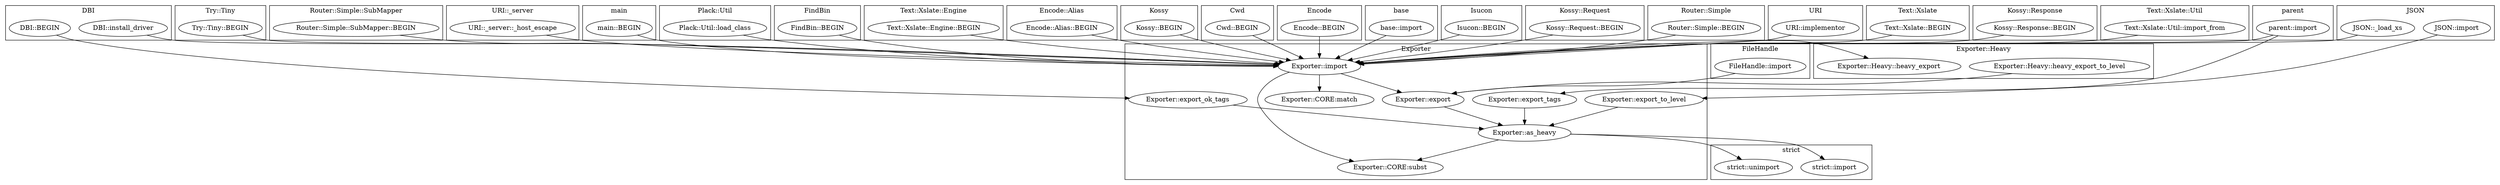 digraph {
graph [overlap=false]
subgraph cluster_Encode {
	label="Encode";
	"Encode::BEGIN";
}
subgraph cluster_DBI {
	label="DBI";
	"DBI::install_driver";
	"DBI::BEGIN";
}
subgraph cluster_base {
	label="base";
	"base::import";
}
subgraph cluster_Isucon {
	label="Isucon";
	"Isucon::BEGIN";
}
subgraph cluster_strict {
	label="strict";
	"strict::import";
	"strict::unimport";
}
subgraph cluster_Kossy_Request {
	label="Kossy::Request";
	"Kossy::Request::BEGIN";
}
subgraph cluster_Router_Simple {
	label="Router::Simple";
	"Router::Simple::BEGIN";
}
subgraph cluster_FileHandle {
	label="FileHandle";
	"FileHandle::import";
}
subgraph cluster_Exporter_Heavy {
	label="Exporter::Heavy";
	"Exporter::Heavy::heavy_export";
	"Exporter::Heavy::heavy_export_to_level";
}
subgraph cluster_URI {
	label="URI";
	"URI::implementor";
}
subgraph cluster_Exporter {
	label="Exporter";
	"Exporter::as_heavy";
	"Exporter::export_to_level";
	"Exporter::export_tags";
	"Exporter::CORE:match";
	"Exporter::import";
	"Exporter::export";
	"Exporter::CORE:subst";
	"Exporter::export_ok_tags";
}
subgraph cluster_Text_Xslate {
	label="Text::Xslate";
	"Text::Xslate::BEGIN";
}
subgraph cluster_Kossy_Response {
	label="Kossy::Response";
	"Kossy::Response::BEGIN";
}
subgraph cluster_Text_Xslate_Util {
	label="Text::Xslate::Util";
	"Text::Xslate::Util::import_from";
}
subgraph cluster_Try_Tiny {
	label="Try::Tiny";
	"Try::Tiny::BEGIN";
}
subgraph cluster_parent {
	label="parent";
	"parent::import";
}
subgraph cluster_Router_Simple_SubMapper {
	label="Router::Simple::SubMapper";
	"Router::Simple::SubMapper::BEGIN";
}
subgraph cluster_URI__server {
	label="URI::_server";
	"URI::_server::_host_escape";
}
subgraph cluster_main {
	label="main";
	"main::BEGIN";
}
subgraph cluster_Plack_Util {
	label="Plack::Util";
	"Plack::Util::load_class";
}
subgraph cluster_FindBin {
	label="FindBin";
	"FindBin::BEGIN";
}
subgraph cluster_Text_Xslate_Engine {
	label="Text::Xslate::Engine";
	"Text::Xslate::Engine::BEGIN";
}
subgraph cluster_JSON {
	label="JSON";
	"JSON::import";
	"JSON::_load_xs";
}
subgraph cluster_Encode_Alias {
	label="Encode::Alias";
	"Encode::Alias::BEGIN";
}
subgraph cluster_Kossy {
	label="Kossy";
	"Kossy::BEGIN";
}
subgraph cluster_Cwd {
	label="Cwd";
	"Cwd::BEGIN";
}
"DBI::BEGIN" -> "Exporter::export_ok_tags";
"JSON::import" -> "Exporter::export_to_level";
"Exporter::export_to_level" -> "Exporter::as_heavy";
"Exporter::export" -> "Exporter::as_heavy";
"Exporter::export_ok_tags" -> "Exporter::as_heavy";
"Exporter::export_tags" -> "Exporter::as_heavy";
"parent::import" -> "Exporter::export_tags";
"Exporter::import" -> "Exporter::CORE:match";
"Router::Simple::SubMapper::BEGIN" -> "Exporter::import";
"Text::Xslate::Engine::BEGIN" -> "Exporter::import";
"Isucon::BEGIN" -> "Exporter::import";
"Kossy::Request::BEGIN" -> "Exporter::import";
"Encode::Alias::BEGIN" -> "Exporter::import";
"URI::implementor" -> "Exporter::import";
"URI::_server::_host_escape" -> "Exporter::import";
"Router::Simple::BEGIN" -> "Exporter::import";
"FindBin::BEGIN" -> "Exporter::import";
"base::import" -> "Exporter::import";
"Text::Xslate::Util::import_from" -> "Exporter::import";
"Kossy::Response::BEGIN" -> "Exporter::import";
"Encode::BEGIN" -> "Exporter::import";
"Plack::Util::load_class" -> "Exporter::import";
"Try::Tiny::BEGIN" -> "Exporter::import";
"Cwd::BEGIN" -> "Exporter::import";
"parent::import" -> "Exporter::import";
"Text::Xslate::BEGIN" -> "Exporter::import";
"DBI::install_driver" -> "Exporter::import";
"main::BEGIN" -> "Exporter::import";
"Kossy::BEGIN" -> "Exporter::import";
"JSON::_load_xs" -> "Exporter::import";
"Exporter::as_heavy" -> "strict::unimport";
"Exporter::import" -> "Exporter::export";
"FileHandle::import" -> "Exporter::export";
"Exporter::Heavy::heavy_export_to_level" -> "Exporter::export";
"Exporter::import" -> "Exporter::CORE:subst";
"Exporter::as_heavy" -> "Exporter::CORE:subst";
"Exporter::import" -> "Exporter::Heavy::heavy_export";
"Exporter::as_heavy" -> "strict::import";
}
